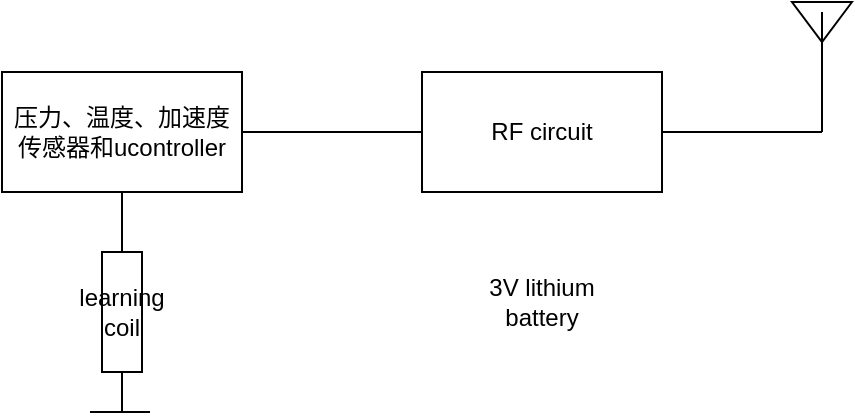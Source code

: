 <mxfile>
    <diagram id="y0pnbFgrnq1jb1Z-gNts" name="第 1 页">
        <mxGraphModel dx="1150" dy="308" grid="1" gridSize="10" guides="1" tooltips="1" connect="1" arrows="1" fold="1" page="1" pageScale="1" pageWidth="827" pageHeight="1169" math="0" shadow="0">
            <root>
                <mxCell id="0"/>
                <mxCell id="1" parent="0"/>
                <mxCell id="4" style="edgeStyle=none;html=1;exitX=1;exitY=0.5;exitDx=0;exitDy=0;entryX=0;entryY=0.5;entryDx=0;entryDy=0;endArrow=none;endFill=0;" edge="1" parent="1" source="2" target="3">
                    <mxGeometry relative="1" as="geometry"/>
                </mxCell>
                <mxCell id="11" value="" style="edgeStyle=none;html=1;endArrow=none;endFill=0;" edge="1" parent="1" source="2" target="10">
                    <mxGeometry relative="1" as="geometry"/>
                </mxCell>
                <mxCell id="2" value="压力、温度、加速度传感器和ucontroller" style="rounded=0;whiteSpace=wrap;html=1;" vertex="1" parent="1">
                    <mxGeometry x="230" y="100" width="120" height="60" as="geometry"/>
                </mxCell>
                <mxCell id="3" value="RF circuit" style="rounded=0;whiteSpace=wrap;html=1;" vertex="1" parent="1">
                    <mxGeometry x="440" y="100" width="120" height="60" as="geometry"/>
                </mxCell>
                <mxCell id="7" value="" style="edgeStyle=none;html=1;exitX=1;exitY=0.5;exitDx=0;exitDy=0;endArrow=none;" edge="1" parent="1" source="3">
                    <mxGeometry relative="1" as="geometry">
                        <mxPoint x="640" y="130" as="targetPoint"/>
                        <mxPoint x="560" y="130" as="sourcePoint"/>
                        <Array as="points"/>
                    </mxGeometry>
                </mxCell>
                <mxCell id="6" value="" style="triangle;whiteSpace=wrap;html=1;rotation=90;" vertex="1" parent="1">
                    <mxGeometry x="630" y="60" width="20" height="30" as="geometry"/>
                </mxCell>
                <mxCell id="8" value="" style="edgeStyle=none;html=1;endArrow=none;" edge="1" parent="1">
                    <mxGeometry relative="1" as="geometry">
                        <mxPoint x="640" y="70" as="targetPoint"/>
                        <mxPoint x="640" y="130" as="sourcePoint"/>
                        <Array as="points"/>
                    </mxGeometry>
                </mxCell>
                <mxCell id="13" style="edgeStyle=none;html=1;exitX=0.5;exitY=1;exitDx=0;exitDy=0;endArrow=none;endFill=0;" edge="1" parent="1" source="10">
                    <mxGeometry relative="1" as="geometry">
                        <mxPoint x="290" y="270" as="targetPoint"/>
                    </mxGeometry>
                </mxCell>
                <mxCell id="10" value="learning coil" style="rounded=0;whiteSpace=wrap;html=1;" vertex="1" parent="1">
                    <mxGeometry x="280" y="190" width="20" height="60" as="geometry"/>
                </mxCell>
                <mxCell id="12" value="3V lithium battery" style="text;html=1;strokeColor=none;fillColor=none;align=center;verticalAlign=middle;whiteSpace=wrap;rounded=0;" vertex="1" parent="1">
                    <mxGeometry x="470" y="200" width="60" height="30" as="geometry"/>
                </mxCell>
                <mxCell id="14" style="edgeStyle=none;html=1;endArrow=none;endFill=0;" edge="1" parent="1">
                    <mxGeometry relative="1" as="geometry">
                        <mxPoint x="304" y="270" as="targetPoint"/>
                        <mxPoint x="274" y="270" as="sourcePoint"/>
                    </mxGeometry>
                </mxCell>
            </root>
        </mxGraphModel>
    </diagram>
</mxfile>